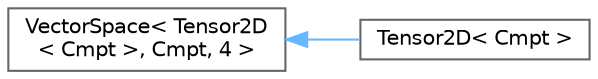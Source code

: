 digraph "Graphical Class Hierarchy"
{
 // LATEX_PDF_SIZE
  bgcolor="transparent";
  edge [fontname=Helvetica,fontsize=10,labelfontname=Helvetica,labelfontsize=10];
  node [fontname=Helvetica,fontsize=10,shape=box,height=0.2,width=0.4];
  rankdir="LR";
  Node0 [id="Node000000",label="VectorSpace\< Tensor2D\l\< Cmpt \>, Cmpt, 4 \>",height=0.2,width=0.4,color="grey40", fillcolor="white", style="filled",URL="$classFoam_1_1VectorSpace.html",tooltip=" "];
  Node0 -> Node1 [id="edge5687_Node000000_Node000001",dir="back",color="steelblue1",style="solid",tooltip=" "];
  Node1 [id="Node000001",label="Tensor2D\< Cmpt \>",height=0.2,width=0.4,color="grey40", fillcolor="white", style="filled",URL="$classFoam_1_1Tensor2D.html",tooltip="A templated (2 x 2) tensor of objects of <T> derived from VectorSpace."];
}
